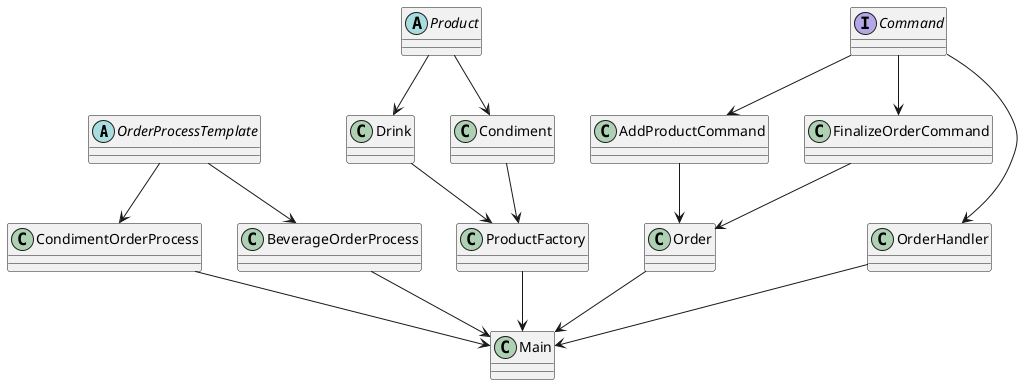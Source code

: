 @startuml
'https://plantuml.com/class-diagram

abstract class OrderProcessTemplate
class CondimentOrderProcess
class BeverageOrderProcess

interface Command
class AddProductCommand
class FinalizeOrderCommand

abstract class Product
class ProductFactory
class Drink
class Condiment

class Order
class OrderHandler

class Main

Product --> Drink
Product --> Condiment
Drink --> ProductFactory
Condiment --> ProductFactory

Command --> AddProductCommand
Command --> FinalizeOrderCommand
Command --> OrderHandler
AddProductCommand --> Order
FinalizeOrderCommand --> Order

OrderProcessTemplate-->CondimentOrderProcess
OrderProcessTemplate-->BeverageOrderProcess

CondimentOrderProcess-->Main
BeverageOrderProcess-->Main
Order-->Main
OrderHandler-->Main
ProductFactory-->Main
@enduml